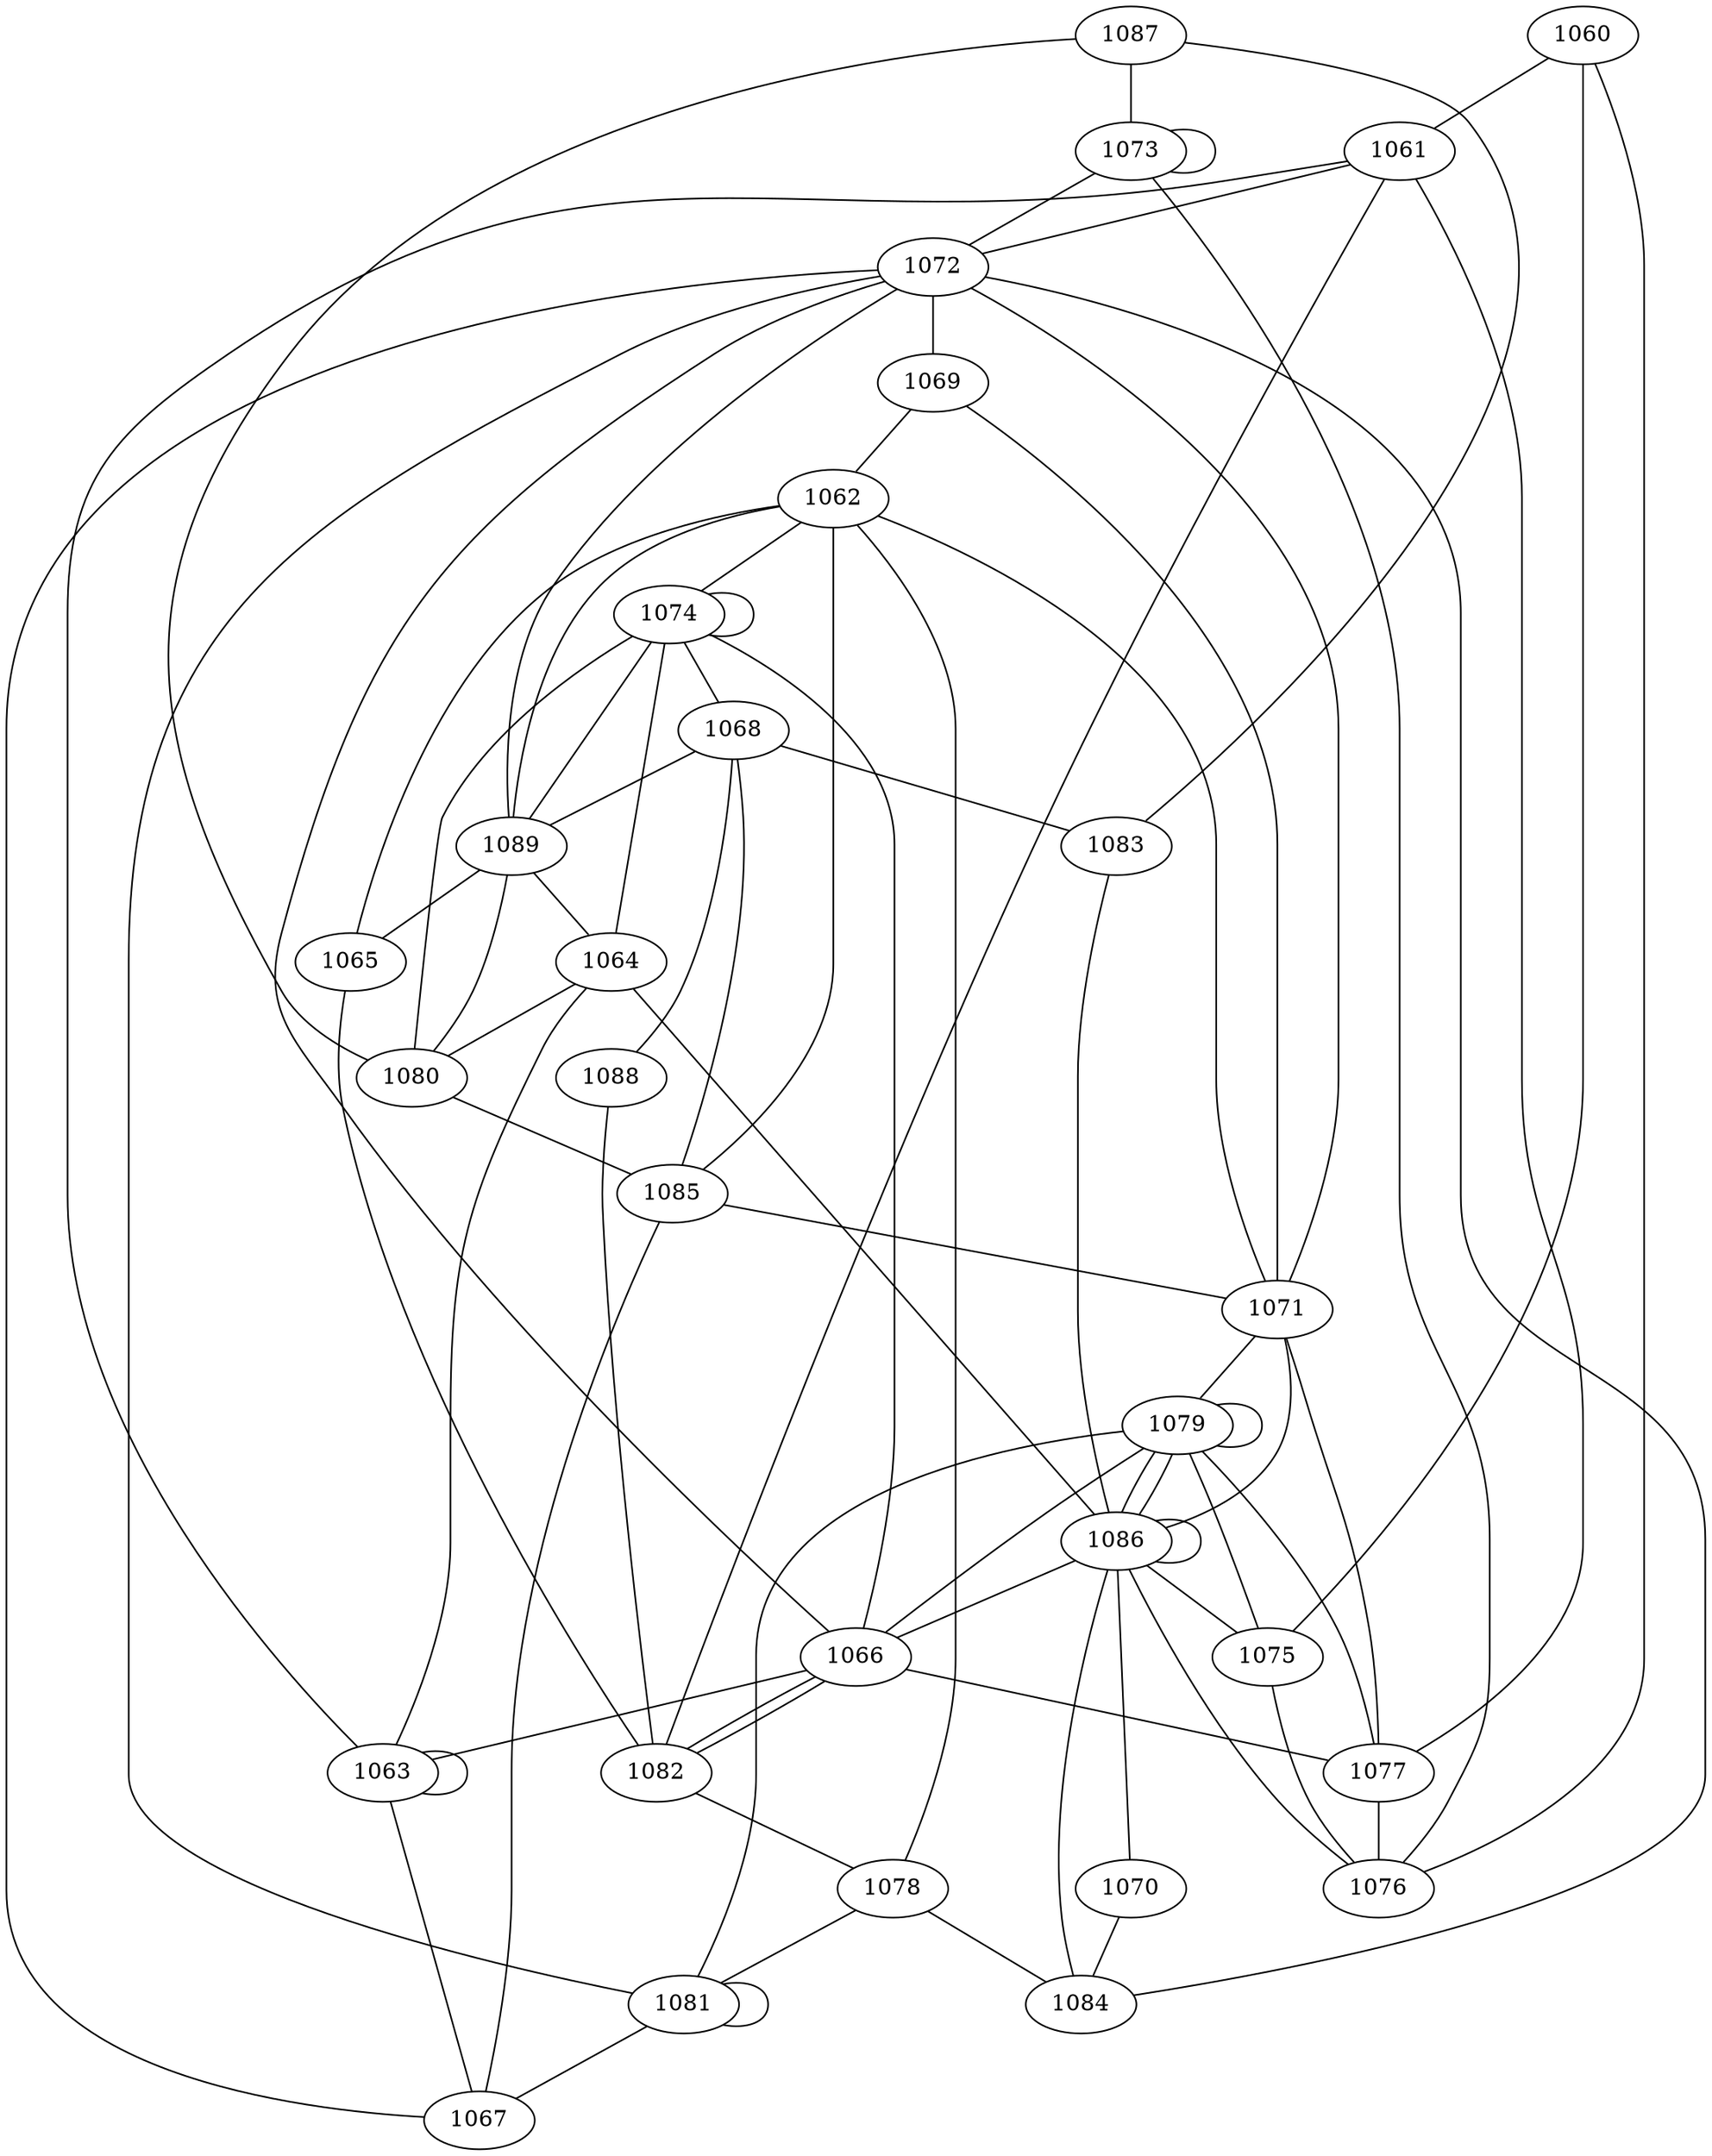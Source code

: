 graph {
    1060 [weight=0,]
    1061 [weight=78,]
    1062 [weight=148,]
    1063 [weight=125,]
    1064 [weight=138,]
    1065 [weight=130,]
    1066 [weight=112,]
    1067 [weight=161,]
    1068 [weight=101,]
    1069 [weight=194,]
    1070 [weight=133,]
    1071 [weight=120,]
    1072 [weight=130,]
    1073 [weight=140,]
    1074 [weight=119,]
    1075 [weight=78,]
    1076 [weight=88,]
    1077 [weight=115,]
    1078 [weight=172,]
    1079 [weight=123,]
    1080 [weight=165,]
    1081 [weight=162,]
    1082 [weight=104,]
    1083 [weight=89,]
    1084 [weight=172,]
    1085 [weight=118,]
    1086 [weight=84,]
    1087 [weight=134,]
    1088 [weight=135,]
    1089 [weight=134,]
    1060 -- 1061
    1060 -- 1075
    1060 -- 1076
    1061 -- 1072
    1062 -- 1074
    1062 -- 1078
    1062 -- 1085
    1062 -- 1089
    1063 -- 1061
    1063 -- 1063
    1063 -- 1067
    1064 -- 1063
    1064 -- 1080
    1064 -- 1086
    1065 -- 1062
    1065 -- 1082
    1066 -- 1063
    1066 -- 1072
    1066 -- 1074
    1066 -- 1077
    1066 -- 1079
    1066 -- 1082
    1067 -- 1072
    1068 -- 1083
    1068 -- 1085
    1068 -- 1088
    1068 -- 1089
    1069 -- 1062
    1069 -- 1071
    1070 -- 1084
    1071 -- 1062
    1071 -- 1079
    1072 -- 1069
    1072 -- 1071
    1072 -- 1089
    1073 -- 1072
    1073 -- 1073
    1073 -- 1076
    1074 -- 1064
    1074 -- 1068
    1074 -- 1074
    1074 -- 1089
    1075 -- 1076
    1075 -- 1079
    1076 -- 1086
    1077 -- 1061
    1077 -- 1071
    1077 -- 1076
    1077 -- 1079
    1078 -- 1081
    1078 -- 1084
    1079 -- 1079
    1079 -- 1086
    1080 -- 1074
    1080 -- 1085
    1081 -- 1067
    1081 -- 1072
    1081 -- 1079
    1081 -- 1081
    1082 -- 1061
    1082 -- 1066
    1082 -- 1078
    1083 -- 1086
    1084 -- 1072
    1084 -- 1086
    1085 -- 1067
    1085 -- 1071
    1086 -- 1066
    1086 -- 1070
    1086 -- 1071
    1086 -- 1075
    1086 -- 1079
    1086 -- 1086
    1087 -- 1073
    1087 -- 1080
    1087 -- 1083
    1088 -- 1082
    1089 -- 1064
    1089 -- 1065
    1089 -- 1080
}

